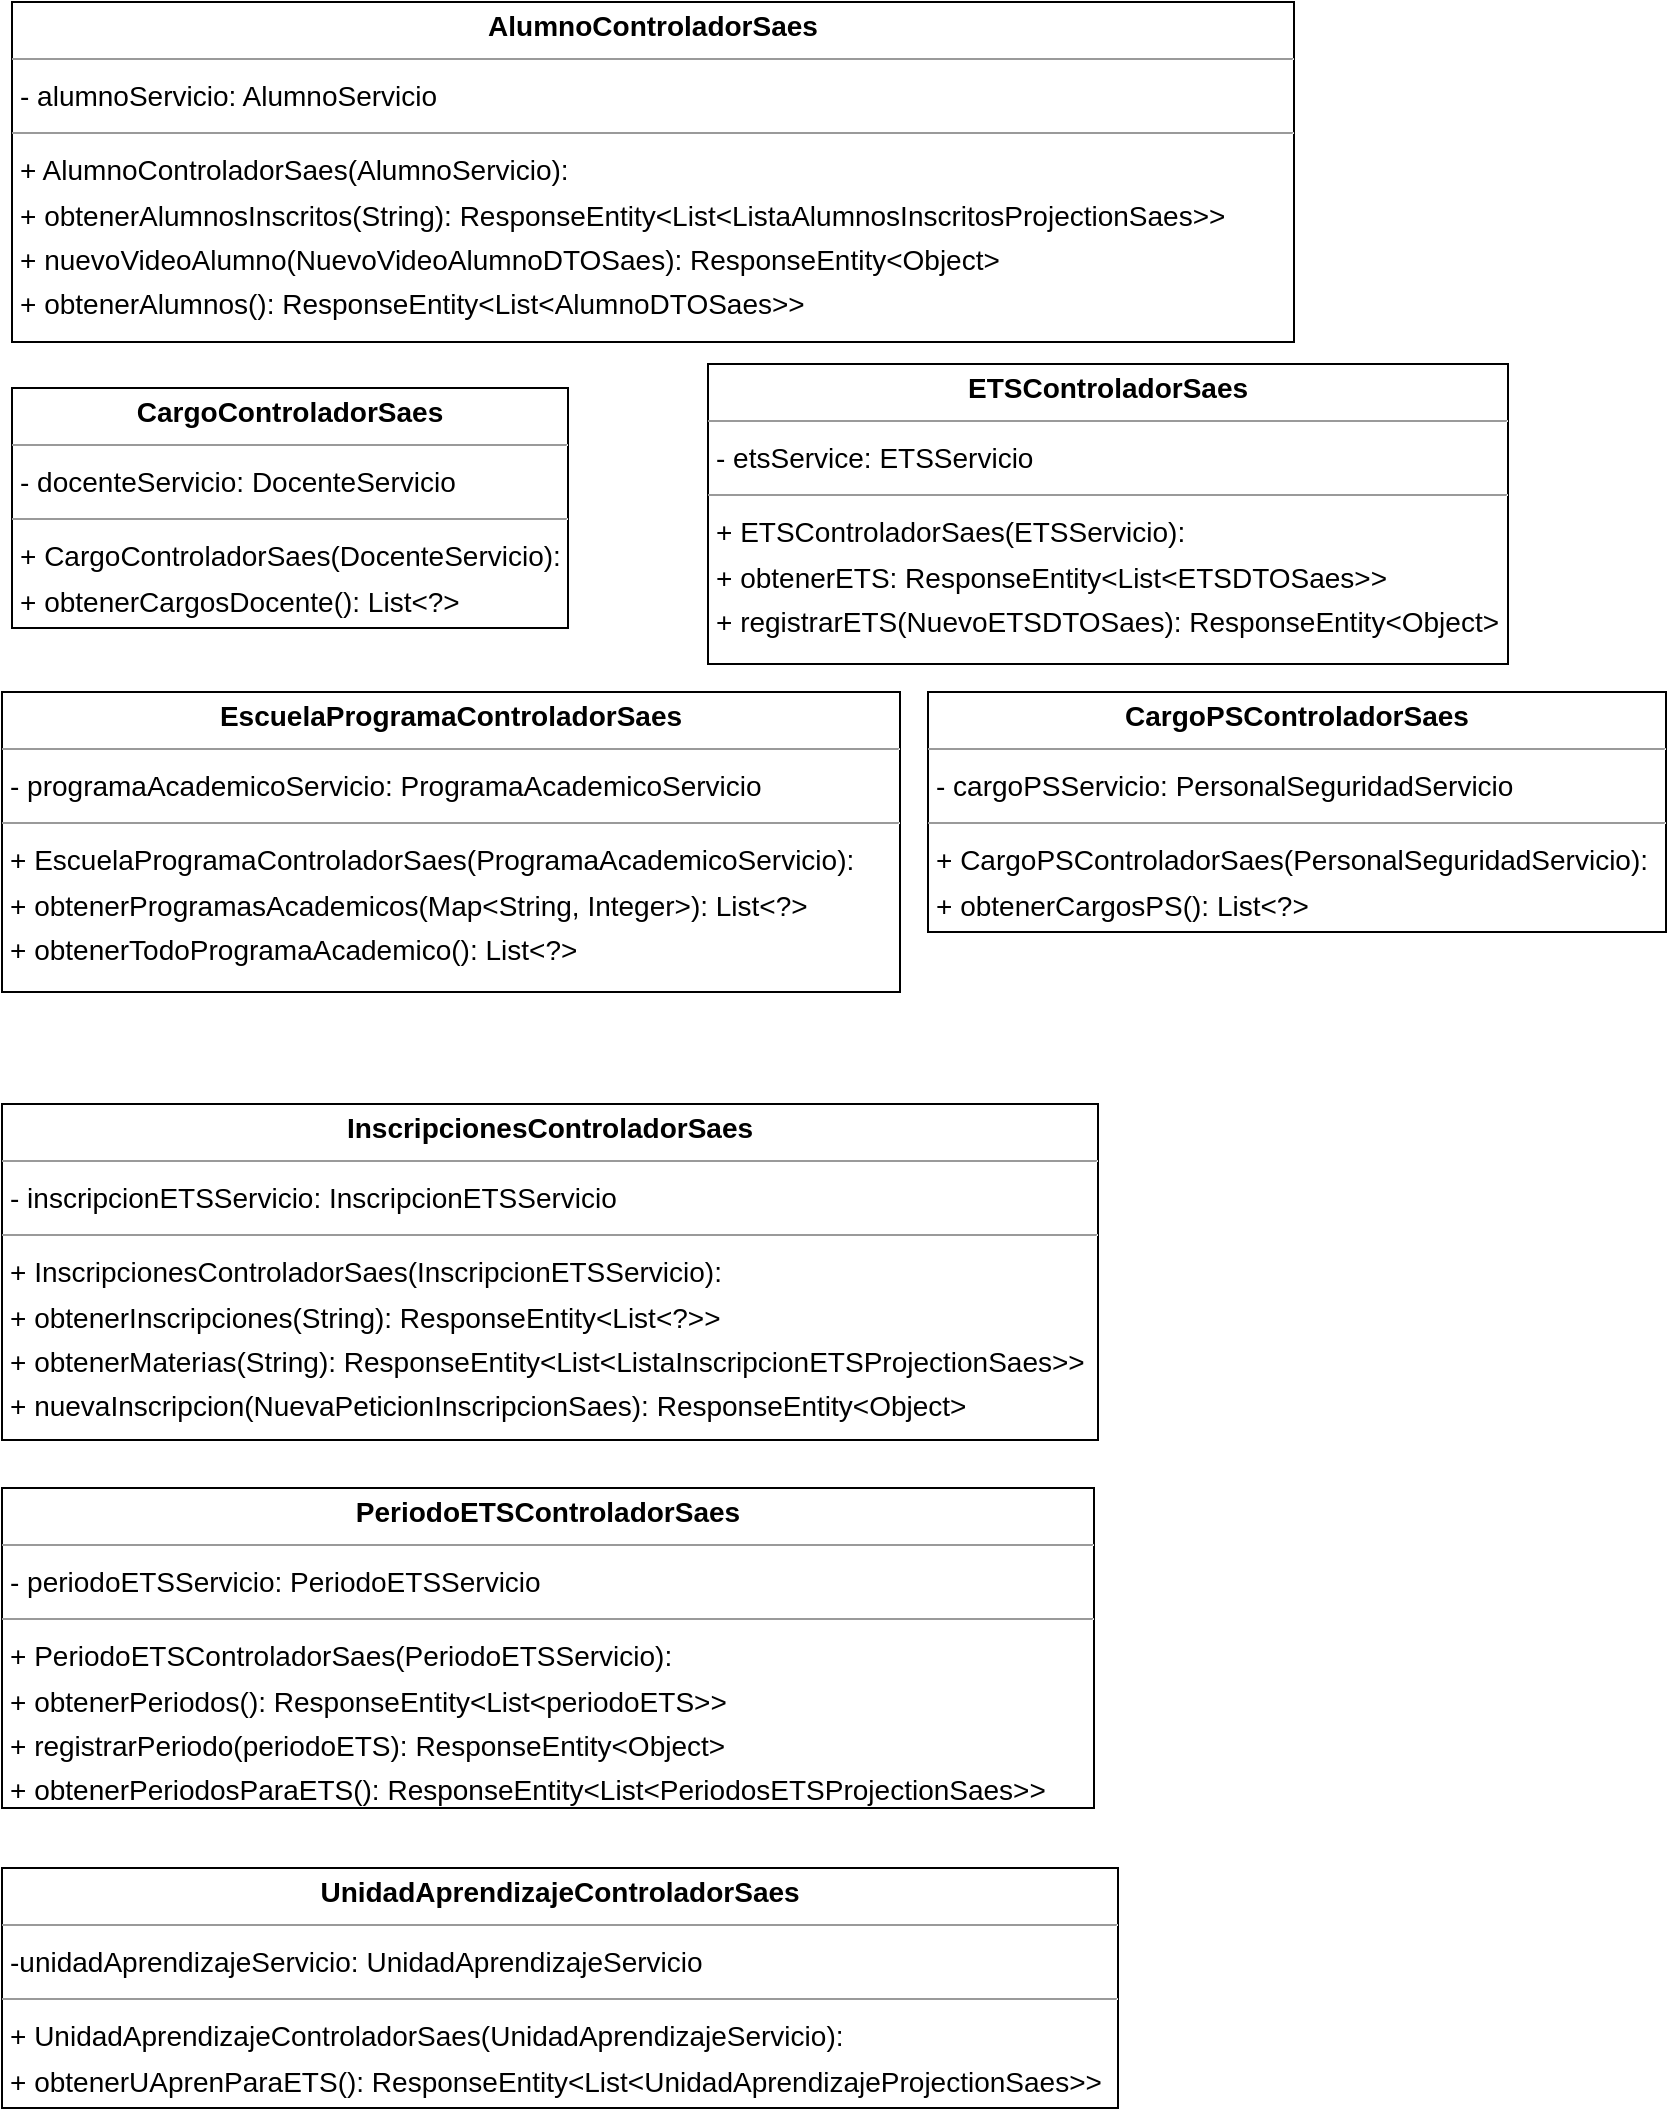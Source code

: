 <mxfile version="27.0.5" pages="5">
  <diagram id="FANDVcVOmpmnvKxlsAkZ" name="Controladores1">
    <mxGraphModel dx="4074" dy="3503" grid="1" gridSize="10" guides="1" tooltips="1" connect="1" arrows="1" fold="1" page="1" pageScale="1" pageWidth="850" pageHeight="1100" background="none" math="0" shadow="0">
      <root>
        <mxCell id="0" />
        <mxCell id="1" parent="0" />
        <mxCell id="node6" value="&lt;p style=&quot;margin:0px;margin-top:4px;text-align:center;&quot;&gt;&lt;b&gt;AlumnoControladorSaes&lt;/b&gt;&lt;/p&gt;&lt;hr size=&quot;1&quot;&gt;&lt;p style=&quot;margin:0 0 0 4px;line-height:1.6;&quot;&gt;- alumnoServicio: AlumnoServicio&lt;/p&gt;&lt;hr size=&quot;1&quot;&gt;&lt;p style=&quot;margin:0 0 0 4px;line-height:1.6;&quot;&gt;+ AlumnoControladorSaes(AlumnoServicio):&lt;/p&gt;&lt;p style=&quot;margin:0 0 0 4px;line-height:1.6;&quot;&gt;+ obtenerAlumnosInscritos(String): ResponseEntity&amp;lt;List&amp;lt;ListaAlumnosInscritosProjectionSaes&amp;gt;&amp;gt;&lt;br&gt;+ nuevoVideoAlumno(NuevoVideoAlumnoDTOSaes): ResponseEntity&amp;lt;Object&amp;gt;&lt;br&gt;+ obtenerAlumnos(): ResponseEntity&amp;lt;List&amp;lt;AlumnoDTOSaes&amp;gt;&amp;gt;&lt;/p&gt;" style="verticalAlign=top;align=left;overflow=fill;fontSize=14;fontFamily=Helvetica;html=1;rounded=0;shadow=0;comic=0;labelBackgroundColor=none;strokeWidth=1;" parent="1" vertex="1">
          <mxGeometry x="12" y="-1093" width="641" height="170" as="geometry" />
        </mxCell>
        <mxCell id="node25" value="&lt;p style=&quot;margin:0px;margin-top:4px;text-align:center;&quot;&gt;&lt;b&gt;CargoControladorSaes&lt;/b&gt;&lt;/p&gt;&lt;hr size=&quot;1&quot;&gt;&lt;p style=&quot;margin:0 0 0 4px;line-height:1.6;&quot;&gt;- docenteServicio: DocenteServicio&lt;/p&gt;&lt;hr size=&quot;1&quot;&gt;&lt;p style=&quot;margin:0 0 0 4px;line-height:1.6;&quot;&gt;+ CargoControladorSaes(DocenteServicio):&lt;/p&gt;&lt;p style=&quot;margin:0 0 0 4px;line-height:1.6;&quot;&gt;+ obtenerCargosDocente(): List&amp;lt;?&amp;gt;&lt;/p&gt;" style="verticalAlign=top;align=left;overflow=fill;fontSize=14;fontFamily=Helvetica;html=1;rounded=0;shadow=0;comic=0;labelBackgroundColor=none;strokeWidth=1;" parent="1" vertex="1">
          <mxGeometry x="12" y="-900" width="278" height="120" as="geometry" />
        </mxCell>
        <mxCell id="node10" value="&lt;p style=&quot;margin:0px;margin-top:4px;text-align:center;&quot;&gt;&lt;b&gt;CargoPSControladorSaes&lt;/b&gt;&lt;/p&gt;&lt;hr size=&quot;1&quot;&gt;&lt;p style=&quot;margin:0 0 0 4px;line-height:1.6;&quot;&gt;-&amp;nbsp;cargoPSServicio:&amp;nbsp;PersonalSeguridadServicio&lt;br&gt;&lt;/p&gt;&lt;hr size=&quot;1&quot;&gt;&lt;p style=&quot;margin:0 0 0 4px;line-height:1.6;&quot;&gt;&lt;span style=&quot;background-color: transparent; color: light-dark(rgb(0, 0, 0), rgb(255, 255, 255));&quot;&gt;+ CargoPSControladorSaes(PersonalSeguridadServicio):&lt;/span&gt;&lt;/p&gt;&lt;p style=&quot;margin:0 0 0 4px;line-height:1.6;&quot;&gt;+ obtenerCargosPS(): List&amp;lt;?&amp;gt;&lt;/p&gt;" style="verticalAlign=top;align=left;overflow=fill;fontSize=14;fontFamily=Helvetica;html=1;rounded=0;shadow=0;comic=0;labelBackgroundColor=none;strokeWidth=1;" parent="1" vertex="1">
          <mxGeometry x="470" y="-748" width="369" height="120" as="geometry" />
        </mxCell>
        <mxCell id="node12" value="&lt;p style=&quot;margin:0px;margin-top:4px;text-align:center;&quot;&gt;&lt;b&gt;ETSControladorSaes&lt;/b&gt;&lt;/p&gt;&lt;hr size=&quot;1&quot;&gt;&lt;p style=&quot;margin:0 0 0 4px;line-height:1.6;&quot;&gt;- etsService: ETSServicio&lt;/p&gt;&lt;hr size=&quot;1&quot;&gt;&lt;p style=&quot;margin:0 0 0 4px;line-height:1.6;&quot;&gt;+ ETSControladorSaes(ETSServicio):&lt;/p&gt;&lt;p style=&quot;margin:0 0 0 4px;line-height:1.6;&quot;&gt;+ obtenerETS: ResponseEntity&amp;lt;List&amp;lt;ETSDTOSaes&amp;gt;&amp;gt;&lt;/p&gt;&lt;p style=&quot;margin:0 0 0 4px;line-height:1.6;&quot;&gt;+ registrarETS(NuevoETSDTOSaes): ResponseEntity&amp;lt;Object&amp;gt;&lt;/p&gt;" style="verticalAlign=top;align=left;overflow=fill;fontSize=14;fontFamily=Helvetica;html=1;rounded=0;shadow=0;comic=0;labelBackgroundColor=none;strokeWidth=1;" parent="1" vertex="1">
          <mxGeometry x="360" y="-912" width="400" height="150" as="geometry" />
        </mxCell>
        <mxCell id="node2" value="&lt;p style=&quot;margin:0px;margin-top:4px;text-align:center;&quot;&gt;&lt;b&gt;EscuelaProgramaControladorSaes&lt;/b&gt;&lt;/p&gt;&lt;hr size=&quot;1&quot;&gt;&lt;p style=&quot;margin:0 0 0 4px;line-height:1.6;&quot;&gt;-&amp;nbsp;programaAcademicoServicio: ProgramaAcademicoServicio&lt;/p&gt;&lt;hr size=&quot;1&quot;&gt;&lt;p style=&quot;margin:0 0 0 4px;line-height:1.6;&quot;&gt;&lt;span style=&quot;background-color: transparent; color: light-dark(rgb(0, 0, 0), rgb(255, 255, 255));&quot;&gt;+ EscuelaProgramaControladorSaes(ProgramaAcademicoServicio):&lt;/span&gt;&lt;/p&gt;&lt;p style=&quot;margin:0 0 0 4px;line-height:1.6;&quot;&gt;+ obtenerProgramasAcademicos(Map&amp;lt;String, Integer&amp;gt;): List&amp;lt;?&amp;gt;&lt;br&gt;+ obtenerTodoProgramaAcademico(): List&amp;lt;?&amp;gt;&lt;/p&gt;" style="verticalAlign=top;align=left;overflow=fill;fontSize=14;fontFamily=Helvetica;html=1;rounded=0;shadow=0;comic=0;labelBackgroundColor=none;strokeWidth=1;" parent="1" vertex="1">
          <mxGeometry x="7" y="-748" width="449" height="150" as="geometry" />
        </mxCell>
        <mxCell id="node23" value="&lt;p style=&quot;margin:0px;margin-top:4px;text-align:center;&quot;&gt;&lt;b&gt;InscripcionesControladorSaes&lt;/b&gt;&lt;/p&gt;&lt;hr size=&quot;1&quot;&gt;&lt;p style=&quot;margin:0 0 0 4px;line-height:1.6;&quot;&gt;-&amp;nbsp;inscripcionETSServicio:&amp;nbsp;InscripcionETSServicio&lt;/p&gt;&lt;hr size=&quot;1&quot;&gt;&lt;p style=&quot;margin:0 0 0 4px;line-height:1.6;&quot;&gt;+ InscripcionesControladorSaes(InscripcionETSServicio):&lt;/p&gt;&lt;p style=&quot;margin:0 0 0 4px;line-height:1.6;&quot;&gt;+ obtenerInscripciones(String): ResponseEntity&amp;lt;List&amp;lt;?&amp;gt;&amp;gt;&lt;br&gt;+ obtenerMaterias(String): ResponseEntity&amp;lt;List&amp;lt;ListaInscripcionETSProjectionSaes&amp;gt;&amp;gt;&lt;br&gt;+ nuevaInscripcion(NuevaPeticionInscripcionSaes): ResponseEntity&amp;lt;Object&amp;gt;&lt;/p&gt;" style="verticalAlign=top;align=left;overflow=fill;fontSize=14;fontFamily=Helvetica;html=1;rounded=0;shadow=0;comic=0;labelBackgroundColor=none;strokeWidth=1;" parent="1" vertex="1">
          <mxGeometry x="7" y="-542" width="548" height="168" as="geometry" />
        </mxCell>
        <mxCell id="node11" value="&lt;p style=&quot;margin:0px;margin-top:4px;text-align:center;&quot;&gt;&lt;b&gt;PeriodoETSControladorSaes&lt;/b&gt;&lt;/p&gt;&lt;hr size=&quot;1&quot;&gt;&lt;p style=&quot;margin:0 0 0 4px;line-height:1.6;&quot;&gt;-&amp;nbsp;periodoETSServicio: PeriodoETSServicio&lt;/p&gt;&lt;hr size=&quot;1&quot;&gt;&lt;p style=&quot;margin:0 0 0 4px;line-height:1.6;&quot;&gt;+ PeriodoETSControladorSaes(PeriodoETSServicio):&lt;/p&gt;&lt;p style=&quot;margin:0 0 0 4px;line-height:1.6;&quot;&gt;+ obtenerPeriodos(): ResponseEntity&amp;lt;List&amp;lt;periodoETS&amp;gt;&amp;gt;&lt;br&gt;+ registrarPeriodo(periodoETS): ResponseEntity&amp;lt;Object&amp;gt;&lt;br&gt;+ obtenerPeriodosParaETS(): ResponseEntity&amp;lt;List&amp;lt;PeriodosETSProjectionSaes&amp;gt;&amp;gt;&lt;/p&gt;" style="verticalAlign=top;align=left;overflow=fill;fontSize=14;fontFamily=Helvetica;html=1;rounded=0;shadow=0;comic=0;labelBackgroundColor=none;strokeWidth=1;" parent="1" vertex="1">
          <mxGeometry x="7" y="-350" width="546" height="160" as="geometry" />
        </mxCell>
        <mxCell id="node24" value="&lt;p style=&quot;margin:0px;margin-top:4px;text-align:center;&quot;&gt;&lt;b&gt;UnidadAprendizajeControladorSaes&lt;/b&gt;&lt;/p&gt;&lt;hr size=&quot;1&quot;&gt;&lt;p style=&quot;margin:0 0 0 4px;line-height:1.6;&quot;&gt;-unidadAprendizajeServicio: UnidadAprendizajeServicio&lt;/p&gt;&lt;hr size=&quot;1&quot;&gt;&lt;p style=&quot;margin:0 0 0 4px;line-height:1.6;&quot;&gt;+ UnidadAprendizajeControladorSaes(UnidadAprendizajeServicio):&lt;/p&gt;&lt;p style=&quot;margin:0 0 0 4px;line-height:1.6;&quot;&gt;+ obtenerUAprenParaETS(): ResponseEntity&amp;lt;List&amp;lt;UnidadAprendizajeProjectionSaes&amp;gt;&amp;gt;&lt;/p&gt;" style="verticalAlign=top;align=left;overflow=fill;fontSize=14;fontFamily=Helvetica;html=1;rounded=0;shadow=0;comic=0;labelBackgroundColor=none;strokeWidth=1;" parent="1" vertex="1">
          <mxGeometry x="7" y="-160" width="558" height="120" as="geometry" />
        </mxCell>
      </root>
    </mxGraphModel>
  </diagram>
  <diagram id="I6ncXyo9JlE23uQ-4ogg" name="Controladores2">
    <mxGraphModel dx="1344" dy="2394" grid="1" gridSize="10" guides="1" tooltips="1" connect="1" arrows="1" fold="1" page="1" pageScale="1" pageWidth="850" pageHeight="1100" math="0" shadow="0">
      <root>
        <mxCell id="0" />
        <mxCell id="1" parent="0" />
        <mxCell id="tGgMIs1qbxYygth5eyXM-1" value="&lt;p style=&quot;margin:0px;margin-top:4px;text-align:center;&quot;&gt;&lt;b&gt;AlumnoControlador&lt;/b&gt;&lt;/p&gt;&lt;hr size=&quot;1&quot;&gt;&lt;p style=&quot;margin:0 0 0 4px;line-height:1.6;&quot;&gt;- alumnoServicio: AlumnoServicio&lt;/p&gt;&lt;p style=&quot;margin:0 0 0 4px;line-height:1.6;&quot;&gt;-&amp;nbsp;inscripcionETSServicio: InscripcionETSServicio&lt;/p&gt;&lt;hr size=&quot;1&quot;&gt;&lt;p style=&quot;margin:0 0 0 4px;line-height:1.6;&quot;&gt;+ AlumnoControlador(AlumnoServicio, InscripcionETSServicio):&lt;/p&gt;&lt;p style=&quot;margin:0 0 0 4px;line-height:1.6;&quot;&gt;+ obtenerReporte(Integer, String): ResponseEntity&amp;lt;Map&amp;lt;String, Object&amp;gt;&amp;gt;&lt;br&gt;+ compararDatos(String, DatosWebDTO): ComparacionDTO&lt;br&gt;+ obtenerEstudiante(String): EstudianteEspecificoDTO&lt;br&gt;+ encontrarAlumnosInscritosETS(): List&amp;lt;AlumnoDTO&amp;gt;&lt;br&gt;+ inscripLista(String): ResponseEntity&amp;lt;List&amp;lt;ListaAlumnosDTO&amp;gt;&amp;gt;&lt;br&gt;+ encontrarCredencialPorBoleta(String): List&amp;lt;CredencialDTO&amp;gt;&lt;br&gt;+ obtenerImagenReporteUrl(Integer, String): ResponseEntity&amp;lt;Map&amp;lt;String, String&amp;gt;&amp;gt;&lt;br&gt;+ obtenerFotoAlumno(String): ResponseEntity&amp;lt;Map&amp;lt;String, String&amp;gt;&amp;gt;&lt;br&gt;+ encontrarDetalleAlumnoporboleta(String): List&amp;lt;DetalleAlumnosDTO&amp;gt;&lt;/p&gt;" style="verticalAlign=top;align=left;overflow=fill;fontSize=14;fontFamily=Helvetica;html=1;rounded=0;shadow=0;comic=0;labelBackgroundColor=none;strokeWidth=1;" vertex="1" parent="1">
          <mxGeometry x="860" y="-640" width="530" height="320" as="geometry" />
        </mxCell>
        <mxCell id="tGgMIs1qbxYygth5eyXM-2" value="&lt;p style=&quot;margin:0px;margin-top:4px;text-align:center;&quot;&gt;&lt;b&gt;AplicaControlador&lt;/b&gt;&lt;/p&gt;&lt;hr size=&quot;1&quot;&gt;&lt;p style=&quot;margin:0 0 0 4px;line-height:1.6;&quot;&gt;- docenteServicio: DocenteServicio&lt;/p&gt;&lt;hr size=&quot;1&quot;&gt;&lt;p style=&quot;margin:0 0 0 4px;line-height:1.6;&quot;&gt;+ AplicaControlador():&lt;/p&gt;&lt;p style=&quot;margin:0 0 0 4px;line-height:1.6;&quot;&gt;+ obtenerRfcDocente(int): ResponseEntity&amp;lt;Map&amp;lt;String, String&amp;gt;&amp;gt;&lt;/p&gt;" style="verticalAlign=top;align=left;overflow=fill;fontSize=14;fontFamily=Helvetica;html=1;rounded=0;shadow=0;comic=0;labelBackgroundColor=none;strokeWidth=1;" vertex="1" parent="1">
          <mxGeometry x="860" y="-300" width="410" height="120" as="geometry" />
        </mxCell>
        <mxCell id="tGgMIs1qbxYygth5eyXM-3" value="&lt;p style=&quot;margin:0px;margin-top:4px;text-align:center;&quot;&gt;&lt;b&gt;DetallesETSControlador&lt;/b&gt;&lt;/p&gt;&lt;hr size=&quot;1&quot;&gt;&lt;p style=&quot;margin:0 0 0 4px;line-height:1.6;&quot;&gt;- etsServicio: EtsServicio&lt;/p&gt;&lt;p style=&quot;margin:0 0 0 4px;line-height:1.6;&quot;&gt;- periodoETSServicio: PeriodoETSServicio&lt;/p&gt;&lt;hr size=&quot;1&quot;&gt;&lt;p style=&quot;margin:0 0 0 4px;line-height:1.6;&quot;&gt;+ DetallesETSControlador(ETSServicio, PeriodoETSServicio):&lt;/p&gt;&lt;p style=&quot;margin:0 0 0 4px;line-height:1.6;&quot;&gt;+ obtenerFechaETS(): TiempoParaETS&lt;br&gt;+ detallesETS(Integer): ResponseEntity&amp;lt;DetalleETSDTO&amp;gt;&lt;/p&gt;" style="verticalAlign=top;align=left;overflow=fill;fontSize=14;fontFamily=Helvetica;html=1;rounded=0;shadow=0;comic=0;labelBackgroundColor=none;strokeWidth=1;" vertex="1" parent="1">
          <mxGeometry x="860" y="-170" width="412" height="161" as="geometry" />
        </mxCell>
        <mxCell id="tGgMIs1qbxYygth5eyXM-4" value="&lt;p style=&quot;margin:0px;margin-top:4px;text-align:center;&quot;&gt;&lt;b&gt;PersonaControladorSaes&lt;/b&gt;&lt;/p&gt;&lt;hr size=&quot;1&quot;&gt;&lt;p style=&quot;margin:0 0 0 4px;line-height:1.6;&quot;&gt;-&amp;nbsp;personalSeguridadServicio: PersonalSeguridadServicio&lt;/p&gt;&lt;p style=&quot;margin:0 0 0 4px;line-height:1.6;&quot;&gt;-&amp;nbsp;docenteServicio: DocenteServicio&lt;/p&gt;&lt;p style=&quot;margin:0 0 0 4px;line-height:1.6;&quot;&gt;-&amp;nbsp;alumnoServicio: AlumnoServicio&lt;/p&gt;&lt;hr size=&quot;1&quot;&gt;&lt;p style=&quot;margin:0 0 0 4px;line-height:1.6;&quot;&gt;+ PersonaControladorSaes(PersonalSeguridadServicio, DocenteServicio, AlumnoServicio):&lt;/p&gt;&lt;p style=&quot;margin:0 0 0 4px;line-height:1.6;&quot;&gt;+ obtenerPS(): ResponseEntity&amp;lt;List&amp;lt;PersonalSeguridadDTOSaes&amp;gt;&amp;gt;&lt;br&gt;+ nuevoAlumno(NuevoAlumnoDTOSaes, MultipartFile, MultipartFile): ResponseEntity&amp;lt;Object&amp;gt;&lt;br&gt;+ volumenExiste(): String&lt;br&gt;+ obtenerDocenteParaETS(): ResponseEntity&amp;lt;List&amp;lt;DocentesDTOParaETS&amp;gt;&amp;gt;&lt;br&gt;+ registrarDocentes(NuevoDocenteDTOSaes): ResponseEntity&amp;lt;Object&amp;gt;&lt;br&gt;+ registrarPersonalSeguridad(NuevoPersonalSeguridadDTOSaes): ResponseEntity&amp;lt;Object&amp;gt;&lt;br&gt;+ obtenerDocentes(): ResponseEntity&amp;lt;List&amp;lt;DocentesDTOSaes&amp;gt;&amp;gt;&lt;/p&gt;" style="verticalAlign=top;align=left;overflow=fill;fontSize=14;fontFamily=Helvetica;html=1;rounded=0;shadow=0;comic=0;labelBackgroundColor=none;strokeWidth=1;" vertex="1" parent="1">
          <mxGeometry x="860" y="-1093" width="612" height="300" as="geometry" />
        </mxCell>
        <mxCell id="tGgMIs1qbxYygth5eyXM-5" value="&lt;p style=&quot;margin:0px;margin-top:4px;text-align:center;&quot;&gt;&lt;b&gt;SalonControladorSaes&lt;/b&gt;&lt;/p&gt;&lt;hr size=&quot;1&quot;&gt;&lt;p style=&quot;margin:0 0 0 4px;line-height:1.6;&quot;&gt;- etsServicio: EtsServicio&lt;/p&gt;&lt;hr size=&quot;1&quot;&gt;&lt;p style=&quot;margin:0 0 0 4px;line-height:1.6;&quot;&gt;+ SalonControladorSaes(ETSServicio):&lt;/p&gt;&lt;p style=&quot;margin:0 0 0 4px;line-height:1.6;&quot;&gt;+ obtenerSalonParaETS(): ResponseEntity&amp;lt;List&amp;lt;?&amp;gt;&amp;gt;&lt;/p&gt;" style="verticalAlign=top;align=left;overflow=fill;fontSize=14;fontFamily=Helvetica;html=1;rounded=0;shadow=0;comic=0;labelBackgroundColor=none;strokeWidth=1;" vertex="1" parent="1">
          <mxGeometry x="860" y="-780" width="360" height="120" as="geometry" />
        </mxCell>
      </root>
    </mxGraphModel>
  </diagram>
  <diagram id="i3gmmpgBAiJ9g8yI7Rln" name="Controladores3">
    <mxGraphModel dx="2593" dy="1529" grid="1" gridSize="10" guides="1" tooltips="1" connect="1" arrows="1" fold="1" page="1" pageScale="1" pageWidth="850" pageHeight="1100" math="0" shadow="0">
      <root>
        <mxCell id="0" />
        <mxCell id="1" parent="0" />
        <mxCell id="drjYVjVM793R3-UOm5A9-1" value="&lt;p style=&quot;margin:0px;margin-top:4px;text-align:center;&quot;&gt;&lt;b&gt;ImagenRedControlador&lt;/b&gt;&lt;/p&gt;&lt;hr size=&quot;1&quot;&gt;&lt;p style=&quot;margin:0 0 0 4px;line-height:1.6;&quot;&gt;&lt;u&gt;- registro: Logger&lt;/u&gt;&lt;/p&gt;&lt;p style=&quot;margin:0 0 0 4px;line-height:1.6;&quot;&gt;-&amp;nbsp;imagenRedServicio: ImagenRedServicio&lt;/p&gt;&lt;hr size=&quot;1&quot;&gt;&lt;p style=&quot;margin:0 0 0 4px;line-height:1.6;&quot;&gt;+ ImagenRedControlador():&lt;/p&gt;&lt;p style=&quot;margin:0 0 0 4px;line-height:1.6;&quot;&gt;+ subirImagen(Optional&amp;lt;String&amp;gt;, String, String, String, Optional&amp;lt;String&amp;gt;,&amp;nbsp;&lt;/p&gt;&lt;p style=&quot;margin:0 0 0 4px;line-height:1.6;&quot;&gt;String, MultipartFile): ResponseEntity&amp;lt;CreacionReporteDTO&amp;gt;&lt;/p&gt;" style="verticalAlign=top;align=left;overflow=fill;fontSize=14;fontFamily=Helvetica;html=1;rounded=0;shadow=0;comic=0;labelBackgroundColor=none;strokeWidth=1;" vertex="1" parent="1">
          <mxGeometry x="7" y="10" width="460" height="160" as="geometry" />
        </mxCell>
        <mxCell id="drjYVjVM793R3-UOm5A9-2" value="&lt;p style=&quot;margin:0px;margin-top:4px;text-align:center;&quot;&gt;&lt;b&gt;IngresoInstalacionControlador&lt;/b&gt;&lt;/p&gt;&lt;hr size=&quot;1&quot;&gt;&lt;p style=&quot;margin:0 0 0 4px;line-height:1.6;&quot;&gt;- ingresoInstalacionServicio: IngresoInstalacionServicio&lt;/p&gt;&lt;hr size=&quot;1&quot;&gt;&lt;p style=&quot;margin:0 0 0 4px;line-height:1.6;&quot;&gt;+ IngresoInstalacionControlador():&lt;/p&gt;&lt;p style=&quot;margin:0 0 0 4px;line-height:1.6;&quot;&gt;+ verificarInscripcion(String, Integer): ResponseEntity&amp;lt;?&amp;gt;&lt;br&gt;+ registrarAsistencia(String, String, String, Integer): ResponseEntity&amp;lt;?&amp;gt;&lt;/p&gt;" style="verticalAlign=top;align=left;overflow=fill;fontSize=14;fontFamily=Helvetica;html=1;rounded=0;shadow=0;comic=0;labelBackgroundColor=none;strokeWidth=1;" vertex="1" parent="1">
          <mxGeometry x="7" y="180" width="453" height="140" as="geometry" />
        </mxCell>
        <mxCell id="drjYVjVM793R3-UOm5A9-3" value="&lt;p style=&quot;margin:0px;margin-top:4px;text-align:center;&quot;&gt;&lt;b&gt;IngresoSalonControlador&lt;/b&gt;&lt;/p&gt;&lt;hr size=&quot;1&quot;&gt;&lt;p style=&quot;margin:0 0 0 4px;line-height:1.6;&quot;&gt;- ingresoSalonServicio: IngresoSalonServicio&lt;/p&gt;&lt;hr size=&quot;1&quot;&gt;&lt;p style=&quot;margin:0 0 0 4px;line-height:1.6;&quot;&gt;+ IngresoSalonControlador(IngresoSalonServicio):&lt;/p&gt;&lt;p style=&quot;margin:0 0 0 4px;line-height:1.6;&quot;&gt;+ verificarIngreso(Integer, String): ResponseEntity&amp;lt;String&amp;gt;&lt;br&gt;+ eliminarReporte(Integer, String): ResponseEntity&amp;lt;String&amp;gt;&lt;/p&gt;" style="verticalAlign=top;align=left;overflow=fill;fontSize=14;fontFamily=Helvetica;html=1;rounded=0;shadow=0;comic=0;labelBackgroundColor=none;strokeWidth=1;" vertex="1" parent="1">
          <mxGeometry x="7" y="329" width="373" height="141" as="geometry" />
        </mxCell>
        <mxCell id="drjYVjVM793R3-UOm5A9-4" value="&lt;p style=&quot;margin:0px;margin-top:4px;text-align:center;&quot;&gt;&lt;b&gt;InicioSesionControlador&lt;/b&gt;&lt;/p&gt;&lt;hr size=&quot;1&quot;&gt;&lt;p style=&quot;margin:0 0 0 4px;line-height:1.6;&quot;&gt;- inicioSesionServicio: InicioSesionServicio&lt;/p&gt;&lt;hr size=&quot;1&quot;&gt;&lt;p style=&quot;margin:0 0 0 4px;line-height:1.6;&quot;&gt;+ InicioSesionControlador(InicioSesionServicio):&lt;/p&gt;&lt;p style=&quot;margin:0 0 0 4px;line-height:1.6;&quot;&gt;+ inicioSesion(InicioSesionPeticionDTO): ResponseEntity&amp;lt;InicioSesionRespuestaDTO&amp;gt;&lt;/p&gt;" style="verticalAlign=top;align=left;overflow=fill;fontSize=14;fontFamily=Helvetica;html=1;rounded=0;shadow=0;comic=0;labelBackgroundColor=none;strokeWidth=1;" vertex="1" parent="1">
          <mxGeometry x="7" y="480" width="553" height="120" as="geometry" />
        </mxCell>
        <mxCell id="drjYVjVM793R3-UOm5A9-5" value="&lt;p style=&quot;margin:0px;margin-top:4px;text-align:center;&quot;&gt;&lt;b&gt;InscripcionesControlador&lt;/b&gt;&lt;/p&gt;&lt;hr size=&quot;1&quot;&gt;&lt;p style=&quot;margin:0 0 0 4px;line-height:1.6;&quot;&gt;- listaETSServicio: ListaETSServicio&lt;/p&gt;&lt;p style=&quot;margin:0 0 0 4px;line-height:1.6;&quot;&gt;-&amp;nbsp;usuarioRepositorio: UsuarioRepositorio&lt;/p&gt;&lt;hr size=&quot;1&quot;&gt;&lt;p style=&quot;margin:0 0 0 4px;line-height:1.6;&quot;&gt;+ InscripcionesControlador(ListaETSServicio, UsuarioRepositorio):&lt;/p&gt;&lt;p style=&quot;margin:0 0 0 4px;line-height:1.6;&quot;&gt;+ confirmarInscripcion(String): Map&amp;lt;String, Boolean&amp;gt;&lt;br&gt;+ confirmarUsuarioValido(String): Map&amp;lt;String, Object&amp;gt;&lt;/p&gt;" style="verticalAlign=top;align=left;overflow=fill;fontSize=14;fontFamily=Helvetica;html=1;rounded=0;shadow=0;comic=0;labelBackgroundColor=none;strokeWidth=1;" vertex="1" parent="1">
          <mxGeometry x="7" y="610" width="433" height="170" as="geometry" />
        </mxCell>
        <mxCell id="drjYVjVM793R3-UOm5A9-6" value="&lt;p style=&quot;margin:0px;margin-top:4px;text-align:center;&quot;&gt;&lt;b&gt;ListaInscripcionesControlador&lt;/b&gt;&lt;/p&gt;&lt;hr size=&quot;1&quot;&gt;&lt;p style=&quot;margin:0 0 0 4px;line-height:1.6;&quot;&gt;- listaETSServicio: ListaETSServicio&lt;/p&gt;&lt;hr size=&quot;1&quot;&gt;&lt;p style=&quot;margin:0 0 0 4px;line-height:1.6;&quot;&gt;+ ListaInscripcionesControlador(ListaETSServicio):&lt;/p&gt;&lt;p style=&quot;margin:0 0 0 4px;line-height:1.6;&quot;&gt;+ listaInscritos(String): ResponseEntity&amp;lt;List&amp;lt;ListaETSRespuestaDTO&amp;gt;&amp;gt;&lt;br&gt;+ LitaAplicacion(String): ResponseEntity&amp;lt;List&amp;lt;ListaETSRespuestaDTO&amp;gt;&amp;gt;&lt;/p&gt;" style="verticalAlign=top;align=left;overflow=fill;fontSize=14;fontFamily=Helvetica;html=1;rounded=0;shadow=0;comic=0;labelBackgroundColor=none;strokeWidth=1;" vertex="1" parent="1">
          <mxGeometry x="7" y="800" width="473" height="140" as="geometry" />
        </mxCell>
        <mxCell id="drjYVjVM793R3-UOm5A9-7" value="&lt;p style=&quot;margin:0px;margin-top:4px;text-align:center;&quot;&gt;&lt;b&gt;UnidadAcademicaControlador&lt;/b&gt;&lt;/p&gt;&lt;hr size=&quot;1&quot;&gt;&lt;p style=&quot;margin:0 0 0 4px;line-height:1.6;&quot;&gt;-&amp;nbsp;unidadAcademicaServicio: UnidadAcademicaServicio&lt;/p&gt;&lt;hr size=&quot;1&quot;&gt;&lt;p style=&quot;margin:0 0 0 4px;line-height:1.6;&quot;&gt;+ UnidadAcademicaControlador(UnidadAcademicaServicio):&lt;/p&gt;&lt;p style=&quot;margin:0 0 0 4px;line-height:1.6;&quot;&gt;+ obtenerUA(): List&amp;lt;UnidadAcademica&amp;gt;&lt;/p&gt;" style="verticalAlign=top;align=left;overflow=fill;fontSize=14;fontFamily=Helvetica;html=1;rounded=0;shadow=0;comic=0;labelBackgroundColor=none;strokeWidth=1;" vertex="1" parent="1">
          <mxGeometry x="7" y="960" width="407" height="120" as="geometry" />
        </mxCell>
        <mxCell id="drjYVjVM793R3-UOm5A9-8" value="«create»" style="edgeLabel;resizable=0;html=1;align=left;verticalAlign=top;strokeColor=default;" vertex="1" connectable="0" parent="1">
          <mxGeometry x="318" y="588" as="geometry" />
        </mxCell>
        <mxCell id="drjYVjVM793R3-UOm5A9-9" value="1" style="edgeLabel;resizable=0;html=1;align=left;verticalAlign=top;strokeColor=default;" vertex="1" connectable="0" parent="1">
          <mxGeometry x="134" y="614" as="geometry" />
        </mxCell>
        <mxCell id="drjYVjVM793R3-UOm5A9-10" value="1" style="edgeLabel;resizable=0;html=1;align=left;verticalAlign=top;strokeColor=default;" vertex="1" connectable="0" parent="1">
          <mxGeometry x="141" y="241" as="geometry" />
        </mxCell>
        <mxCell id="drjYVjVM793R3-UOm5A9-11" value="scraping" style="edgeLabel;resizable=0;html=1;align=left;verticalAlign=top;strokeColor=default;" vertex="1" connectable="0" parent="1">
          <mxGeometry x="152" y="241" as="geometry" />
        </mxCell>
      </root>
    </mxGraphModel>
  </diagram>
  <diagram id="S8aGeQd8tIbn0S2r1Akf" name="Controladores4">
    <mxGraphModel dx="1527" dy="1402" grid="1" gridSize="10" guides="1" tooltips="1" connect="1" arrows="1" fold="1" page="1" pageScale="1" pageWidth="850" pageHeight="1100" math="0" shadow="0">
      <root>
        <mxCell id="0" />
        <mxCell id="1" parent="0" />
        <mxCell id="BB15m3IRcNbZ9_T4G6r7-1" value="&lt;p style=&quot;margin:0px;margin-top:4px;text-align:center;&quot;&gt;&lt;b&gt;MensajeControlador&lt;/b&gt;&lt;/p&gt;&lt;hr size=&quot;1&quot;&gt;&lt;p style=&quot;margin:0 0 0 4px;line-height:1.6;&quot;&gt;-&amp;nbsp;mensajeServicio: MensajeServicio&lt;/p&gt;&lt;p style=&quot;margin:0 0 0 4px;line-height:1.6;&quot;&gt;-&amp;nbsp;usuarioRepositorio: UsuarioRepositorio&lt;/p&gt;&lt;hr size=&quot;1&quot;&gt;&lt;p style=&quot;margin:0 0 0 4px;line-height:1.6;&quot;&gt;+ MensajeControlador(MensajeServicio, UsuarioRepositorio):&lt;/p&gt;&lt;p style=&quot;margin:0 0 0 4px;line-height:1.6;&quot;&gt;+ enviarMensaje(MensajeRecibidoDTO): ResponseEntity&amp;lt;Map&amp;lt;String, Object&amp;gt;&amp;gt;&lt;br&gt;+ obtenerUsuariosParaChatear(String): List&amp;lt;ListadoUsuariosDTO&amp;gt;&lt;br&gt;+ obtenerChat(String): ResponseEntity&amp;lt;Object&amp;gt;&lt;br&gt;+ obtenerHistorial(String, String): ResponseEntity&amp;lt;List&amp;lt;MensajeDTO&amp;gt;&amp;gt;&lt;/p&gt;" style="verticalAlign=top;align=left;overflow=fill;fontSize=14;fontFamily=Helvetica;html=1;rounded=0;shadow=0;comic=0;labelBackgroundColor=none;strokeWidth=1;" vertex="1" parent="1">
          <mxGeometry x="860" y="10" width="510" height="210" as="geometry" />
        </mxCell>
        <mxCell id="BB15m3IRcNbZ9_T4G6r7-2" value="&lt;p style=&quot;margin:0px;margin-top:4px;text-align:center;&quot;&gt;&lt;b&gt;PersonaControlador&lt;/b&gt;&lt;/p&gt;&lt;hr size=&quot;1&quot;&gt;&lt;p style=&quot;margin:0 0 0 4px;line-height:1.6;&quot;&gt;-&amp;nbsp;personaServicio: PersonaServicio&lt;/p&gt;&lt;hr size=&quot;1&quot;&gt;&lt;p style=&quot;margin:0 0 0 4px;line-height:1.6;&quot;&gt;&lt;span style=&quot;background-color: transparent; color: light-dark(rgb(0, 0, 0), rgb(255, 255, 255));&quot;&gt;+ PersonaControlador(PersonaServicio):&lt;/span&gt;&lt;/p&gt;&lt;p style=&quot;margin:0 0 0 4px;line-height:1.6;&quot;&gt;+ obtenerNombre(String): ResponseEntity&amp;lt;List&amp;lt;DatosPersonaDTO&amp;gt;&amp;gt;&lt;br&gt;+ registrarPersona(Persona): ResponseEntity&amp;lt;Object&amp;gt;&lt;br&gt;+ obtenerPersona(): List&amp;lt;PersonaDTO&amp;gt;&lt;br&gt;+ eliminarPersona(String): ResponseEntity&amp;lt;Object&amp;gt;&lt;/p&gt;" style="verticalAlign=top;align=left;overflow=fill;fontSize=14;fontFamily=Helvetica;html=1;rounded=0;shadow=0;comic=0;labelBackgroundColor=none;strokeWidth=1;" vertex="1" parent="1">
          <mxGeometry x="860" y="240" width="417" height="190" as="geometry" />
        </mxCell>
        <mxCell id="BB15m3IRcNbZ9_T4G6r7-3" value="&lt;p style=&quot;margin:0px;margin-top:4px;text-align:center;&quot;&gt;&lt;b&gt;PersonalAcademicoControlador&lt;/b&gt;&lt;/p&gt;&lt;hr size=&quot;1&quot;&gt;&lt;p style=&quot;margin:0 0 0 4px;line-height:1.6;&quot;&gt;-&amp;nbsp;docenteServicio: DocenteServicio&lt;/p&gt;&lt;hr size=&quot;1&quot;&gt;&lt;p style=&quot;margin:0 0 0 4px;line-height:1.6;&quot;&gt;+ PersonalAcademicoControlador(DocenteServicio):&lt;/p&gt;&lt;p style=&quot;margin:0 0 0 4px;line-height:1.6;&quot;&gt;+ obtenerTodosDocentes(): ResponseEntity&amp;lt;List&amp;lt;DocenteDTO&amp;gt;&amp;gt;&lt;/p&gt;" style="verticalAlign=top;align=left;overflow=fill;fontSize=14;fontFamily=Helvetica;html=1;rounded=0;shadow=0;comic=0;labelBackgroundColor=none;strokeWidth=1;" vertex="1" parent="1">
          <mxGeometry x="860" y="450" width="447" height="120" as="geometry" />
        </mxCell>
        <mxCell id="BB15m3IRcNbZ9_T4G6r7-4" value="&lt;p style=&quot;margin:0px;margin-top:4px;text-align:center;&quot;&gt;&lt;b&gt;SustitutoControlador&lt;/b&gt;&lt;/p&gt;&lt;hr size=&quot;1&quot;&gt;&lt;p style=&quot;margin:0 0 0 4px;line-height:1.6;&quot;&gt;-&amp;nbsp;sustitutoServicio: SustitutoServicio&lt;/p&gt;&lt;hr size=&quot;1&quot;&gt;&lt;p style=&quot;margin:0 0 0 4px;line-height:1.6;&quot;&gt;+ SustitutoControlador(SustitutoServicio):&lt;/p&gt;&lt;p style=&quot;margin:0 0 0 4px;line-height:1.6;&quot;&gt;+ crearSolicitudReemplazo(SolicitudReemplazoDTO): ResponseEntity&amp;lt;SolicitudReemplazoDTO&amp;gt;&lt;br&gt;+ obtenerTodasSolicitudes(): ResponseEntity&amp;lt;List&amp;lt;SolicitudReemplazoDTO&amp;gt;&amp;gt;&lt;br&gt;+ obtenerSolicitudesPendientes(): ResponseEntity&amp;lt;List&amp;lt;SolicitudReemplazoDTO&amp;gt;&amp;gt;&lt;br&gt;+ aprobarReemplazo(Integer, String, String): ResponseEntity&amp;lt;Map&amp;lt;String, Object&amp;gt;&amp;gt;&lt;br&gt;+ rechazarReemplazo(Integer, String, String): ResponseEntity&amp;lt;Map&amp;lt;String, Object&amp;gt;&amp;gt;&lt;br&gt;+ handleRuntimeException(RuntimeException): ResponseEntity&amp;lt;Map&amp;lt;String, Object&amp;gt;&amp;gt;&lt;br&gt;+ verificarSolicitudPendiente(Integer, String): ResponseEntity&amp;lt;VerificacionSolicitudResponseDTO&amp;gt;&lt;/p&gt;" style="verticalAlign=top;align=left;overflow=fill;fontSize=14;fontFamily=Helvetica;html=1;rounded=0;shadow=0;comic=0;labelBackgroundColor=none;strokeWidth=1;" vertex="1" parent="1">
          <mxGeometry x="860" y="579" width="650" height="261" as="geometry" />
        </mxCell>
        <mxCell id="BB15m3IRcNbZ9_T4G6r7-5" value="&lt;p style=&quot;margin:0px;margin-top:4px;text-align:center;&quot;&gt;&lt;b&gt;TokenNotificationControlador&lt;/b&gt;&lt;/p&gt;&lt;hr size=&quot;1&quot;&gt;&lt;p style=&quot;margin:0 0 0 4px;line-height:1.6;&quot;&gt;-&amp;nbsp;tokenNotificationServicio: TokenNotificationServicio&lt;/p&gt;&lt;hr size=&quot;1&quot;&gt;&lt;p style=&quot;margin:0 0 0 4px;line-height:1.6;&quot;&gt;+ TokenNotificationControlador(TokenNotificationServicio):&lt;/p&gt;&lt;p style=&quot;margin:0 0 0 4px;line-height:1.6;&quot;&gt;+ registrarToken(String, String): TokenRespuestaDTO&lt;/p&gt;" style="verticalAlign=top;align=left;overflow=fill;fontSize=14;fontFamily=Helvetica;html=1;rounded=0;shadow=0;comic=0;labelBackgroundColor=none;strokeWidth=1;" vertex="1" parent="1">
          <mxGeometry x="860" y="860" width="407" height="120" as="geometry" />
        </mxCell>
      </root>
    </mxGraphModel>
  </diagram>
  <diagram id="X34ZEeX2XTx1qeTy4Rqg" name="Controladores5">
    <mxGraphModel dx="494" dy="1294" grid="1" gridSize="10" guides="1" tooltips="1" connect="1" arrows="1" fold="1" page="1" pageScale="1" pageWidth="850" pageHeight="1100" math="0" shadow="0">
      <root>
        <mxCell id="0" />
        <mxCell id="1" parent="0" />
        <mxCell id="afpzxQhKgiI_ER8RbWzP-1" value="&lt;p style=&quot;margin:0px;margin-top:4px;text-align:center;&quot;&gt;&lt;b&gt;SSLConfig&lt;/b&gt;&lt;/p&gt;&lt;hr size=&quot;1&quot;&gt;&lt;p style=&quot;margin:0 0 0 4px;line-height:1.6;&quot;&gt;&lt;/p&gt;&lt;p style=&quot;margin:0 0 0 4px;line-height:1.6;&quot;&gt;+ SSLConfig():&lt;/p&gt;&lt;p style=&quot;margin:0 0 0 4px;line-height:1.6;&quot;&gt;+ configurarParaFirebase(): void&lt;br&gt;+ configurarParaIPN(): void&lt;br&gt;+ configureSSL(): void&lt;/p&gt;" style="verticalAlign=top;align=left;overflow=fill;fontSize=14;fontFamily=Helvetica;html=1;rounded=0;shadow=0;comic=0;labelBackgroundColor=none;strokeWidth=1;" vertex="1" parent="1">
          <mxGeometry x="1780" y="60" width="233" height="147" as="geometry" />
        </mxCell>
        <mxCell id="afpzxQhKgiI_ER8RbWzP-2" value="&lt;p style=&quot;margin:0px;margin-top:4px;text-align:center;&quot;&gt;&lt;b&gt;Scraping&lt;/b&gt;&lt;/p&gt;&lt;hr size=&quot;1&quot;&gt;&lt;p style=&quot;margin:0 0 0 4px;line-height:1.6;&quot;&gt;&lt;/p&gt;&lt;p style=&quot;margin:0 0 0 4px;line-height:1.6;&quot;&gt;+ Scraping():&lt;/p&gt;&lt;p style=&quot;margin:0 0 0 4px;line-height:1.6;&quot;&gt;+ procesarPdfAImage(String, String): String&lt;br&gt;- procesarPdfAImageConRutas(String, String, String, String): String&lt;br&gt;- cacheExpirada(File): boolean&lt;/p&gt;" style="verticalAlign=top;align=left;overflow=fill;fontSize=14;fontFamily=Helvetica;html=1;rounded=0;shadow=0;comic=0;labelBackgroundColor=none;strokeWidth=1;" vertex="1" parent="1">
          <mxGeometry x="2090" y="228" width="453" height="147" as="geometry" />
        </mxCell>
        <mxCell id="afpzxQhKgiI_ER8RbWzP-3" value="&lt;p style=&quot;margin:0px;margin-top:4px;text-align:center;&quot;&gt;&lt;b&gt;ScrapingControlador&lt;/b&gt;&lt;/p&gt;&lt;hr size=&quot;1&quot;&gt;&lt;p style=&quot;margin: 0px 0px 0px 4px; line-height: 1.6;&quot;&gt;- alumnoService: AlumnoService&lt;/p&gt;&lt;p style=&quot;margin: 0px 0px 0px 4px; line-height: 1.6;&quot;&gt;- scraping: Scraping&lt;/p&gt;&lt;hr size=&quot;1&quot;&gt;&lt;p style=&quot;margin: 0px 0px 0px 4px; line-height: 1.6;&quot;&gt;+ obtenerImagenCalendario: ResponseEntity&amp;lt;FileSystemResource&amp;gt;&lt;/p&gt;&lt;p style=&quot;margin: 0px 0px 0px 4px; line-height: 1.6;&quot;&gt;+ capturarCredencial(String): ResponseEntity&amp;lt;CredencialRespuestaDTO&amp;gt;&lt;br&gt;- convertirImagenABase64(String): String&lt;/p&gt;&lt;p style=&quot;margin: 0px 0px 0px 4px; line-height: 1.6;&quot;&gt;&lt;br&gt;&lt;/p&gt;" style="verticalAlign=top;align=left;overflow=fill;fontSize=14;fontFamily=Helvetica;html=1;rounded=0;shadow=0;comic=0;labelBackgroundColor=none;strokeWidth=1;" vertex="1" parent="1">
          <mxGeometry x="1910" y="900" width="492" height="170" as="geometry" />
        </mxCell>
        <mxCell id="afpzxQhKgiI_ER8RbWzP-4" value="&lt;p style=&quot;margin:0px;margin-top:4px;text-align:center;&quot;&gt;&lt;b&gt;ScrapingCredencial&lt;/b&gt;&lt;/p&gt;&lt;hr size=&quot;1&quot;&gt;&lt;p style=&quot;margin:0 0 0 4px;line-height:1.6;&quot;&gt;&lt;/p&gt;&lt;p style=&quot;margin:0 0 0 4px;line-height:1.6;&quot;&gt;+ ScrapingCredencial():&lt;/p&gt;&lt;p style=&quot;margin:0 0 0 4px;line-height:1.6;&quot;&gt;- obtenerTexto(Document, String, String): String&lt;br&gt;- generarPDFDeHTML(String, Path): void&lt;br&gt;- buscarContenidoHtml(String): String&lt;br&gt;- prepararDirectorio(String): Path&lt;br&gt;- convertirPDFaImagen(Path, Path): void&lt;br&gt;- extraerDatosAlumno(Document): Map&amp;lt;String, String&amp;gt;&lt;br&gt;+ capturarCredencial(String): Map&amp;lt;String, String&amp;gt;&lt;br&gt;- obtenerBoletaAlumno(String): String&lt;br&gt;- convertirAXhtml(String): String&lt;/p&gt;" style="verticalAlign=top;align=left;overflow=fill;fontSize=14;fontFamily=Helvetica;html=1;rounded=0;shadow=0;comic=0;labelBackgroundColor=none;strokeWidth=1;" vertex="1" parent="1">
          <mxGeometry x="1730" y="430" width="381" height="280" as="geometry" />
        </mxCell>
        <mxCell id="afpzxQhKgiI_ER8RbWzP-5" value="" style="html=1;rounded=1;edgeStyle=orthogonalEdgeStyle;dashed=1;startArrow=none;endArrow=openThin;endSize=12;strokeColor=#000000;exitX=0.500;exitY=0.000;exitDx=0;exitDy=0;entryX=1;entryY=0.5;entryDx=0;entryDy=0;" edge="1" parent="1" source="afpzxQhKgiI_ER8RbWzP-2" target="afpzxQhKgiI_ER8RbWzP-1">
          <mxGeometry width="50" height="50" relative="1" as="geometry">
            <Array as="points">
              <mxPoint x="2317" y="134" />
            </Array>
          </mxGeometry>
        </mxCell>
        <mxCell id="afpzxQhKgiI_ER8RbWzP-6" value="" style="html=1;rounded=1;edgeStyle=orthogonalEdgeStyle;dashed=1;startArrow=none;endArrow=openThin;endSize=12;strokeColor=#000000;exitX=0.833;exitY=0.000;exitDx=0;exitDy=0;entryX=0.750;entryY=1.000;entryDx=0;entryDy=0;" edge="1" parent="1" source="afpzxQhKgiI_ER8RbWzP-3" target="afpzxQhKgiI_ER8RbWzP-2">
          <mxGeometry width="50" height="50" relative="1" as="geometry">
            <Array as="points">
              <mxPoint x="2320" y="630" />
              <mxPoint x="2430" y="630" />
            </Array>
          </mxGeometry>
        </mxCell>
        <mxCell id="afpzxQhKgiI_ER8RbWzP-7" value="" style="html=1;rounded=1;edgeStyle=orthogonalEdgeStyle;dashed=0;startArrow=diamondThin;endArrow=none;endSize=12;strokeColor=#000000;exitX=0.500;exitY=0.000;exitDx=0;exitDy=0;entryX=0.250;entryY=1.000;entryDx=0;entryDy=0;startFill=1;startSize=15;" edge="1" parent="1" source="afpzxQhKgiI_ER8RbWzP-3" target="afpzxQhKgiI_ER8RbWzP-2">
          <mxGeometry width="50" height="50" relative="1" as="geometry">
            <Array as="points">
              <mxPoint x="2156" y="568" />
              <mxPoint x="2203" y="568" />
            </Array>
          </mxGeometry>
        </mxCell>
        <mxCell id="afpzxQhKgiI_ER8RbWzP-8" value="1" style="edgeLabel;html=1;align=center;verticalAlign=middle;resizable=0;points=[];" vertex="1" connectable="0" parent="afpzxQhKgiI_ER8RbWzP-7">
          <mxGeometry x="-0.81" y="-2" relative="1" as="geometry">
            <mxPoint x="6" y="16" as="offset" />
          </mxGeometry>
        </mxCell>
        <mxCell id="afpzxQhKgiI_ER8RbWzP-9" value="1" style="edgeLabel;html=1;align=center;verticalAlign=middle;resizable=0;points=[];" vertex="1" connectable="0" parent="afpzxQhKgiI_ER8RbWzP-7">
          <mxGeometry x="0.922" y="-1" relative="1" as="geometry">
            <mxPoint x="6" y="-4" as="offset" />
          </mxGeometry>
        </mxCell>
        <mxCell id="afpzxQhKgiI_ER8RbWzP-10" value="" style="html=1;rounded=1;edgeStyle=orthogonalEdgeStyle;dashed=1;startArrow=none;endArrow=openThin;endSize=12;strokeColor=#000000;exitX=0.167;exitY=0.000;exitDx=0;exitDy=0;entryX=0.500;entryY=1.000;entryDx=0;entryDy=0;" edge="1" parent="1" source="afpzxQhKgiI_ER8RbWzP-3" target="afpzxQhKgiI_ER8RbWzP-4">
          <mxGeometry width="50" height="50" relative="1" as="geometry">
            <Array as="points">
              <mxPoint x="1992" y="830" />
              <mxPoint x="1921" y="830" />
            </Array>
          </mxGeometry>
        </mxCell>
      </root>
    </mxGraphModel>
  </diagram>
</mxfile>
